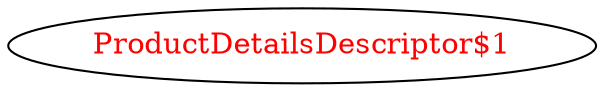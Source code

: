 digraph dependencyGraph {
 concentrate=true;
 ranksep="2.0";
 rankdir="LR"; 
 splines="ortho";
"ProductDetailsDescriptor$1" [fontcolor="red"];
}